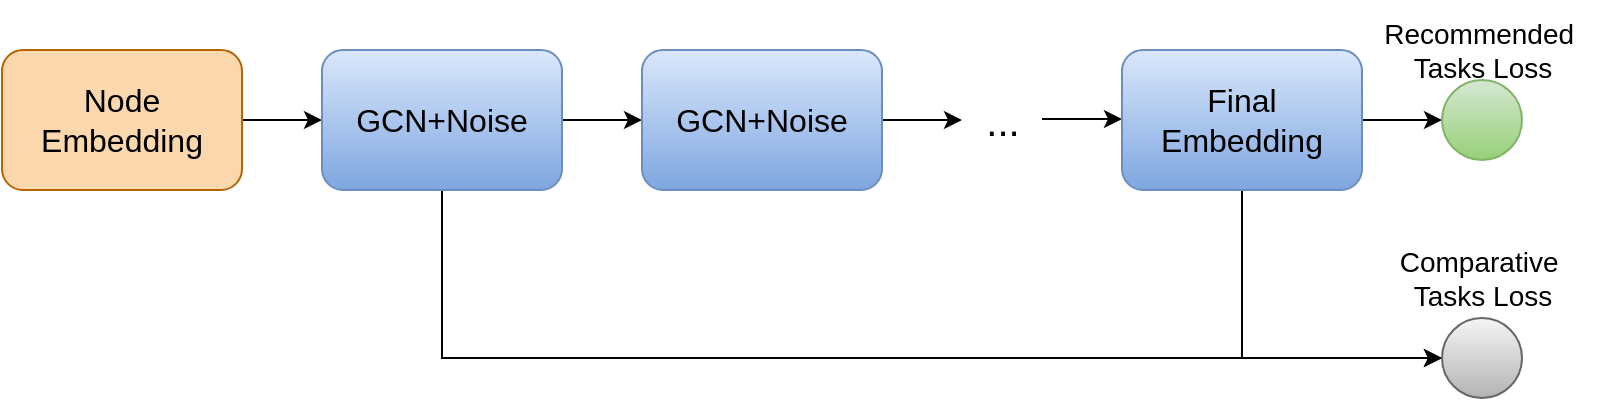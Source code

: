 <mxfile version="24.4.0" type="github">
  <diagram name="第 1 页" id="leCYCpFz-L0AvSXM7aaV">
    <mxGraphModel dx="1173" dy="631" grid="1" gridSize="10" guides="1" tooltips="1" connect="1" arrows="1" fold="1" page="1" pageScale="1" pageWidth="1169" pageHeight="827" math="0" shadow="0">
      <root>
        <mxCell id="0" />
        <mxCell id="1" parent="0" />
        <mxCell id="pFO_m2VJBk1OrtZpRaoa-2" style="edgeStyle=orthogonalEdgeStyle;rounded=0;orthogonalLoop=1;jettySize=auto;html=1;exitX=1;exitY=0.5;exitDx=0;exitDy=0;entryX=0;entryY=0.5;entryDx=0;entryDy=0;" edge="1" parent="1" source="pFO_m2VJBk1OrtZpRaoa-1" target="pFO_m2VJBk1OrtZpRaoa-4">
          <mxGeometry relative="1" as="geometry">
            <mxPoint x="280" y="295" as="targetPoint" />
          </mxGeometry>
        </mxCell>
        <mxCell id="pFO_m2VJBk1OrtZpRaoa-1" value="&lt;font style=&quot;font-size: 16px;&quot;&gt;Node Embedding&lt;/font&gt;" style="rounded=1;whiteSpace=wrap;html=1;fillColor=#fad7ac;strokeColor=#b46504;" vertex="1" parent="1">
          <mxGeometry x="120" y="260" width="120" height="70" as="geometry" />
        </mxCell>
        <mxCell id="pFO_m2VJBk1OrtZpRaoa-6" style="edgeStyle=orthogonalEdgeStyle;rounded=0;orthogonalLoop=1;jettySize=auto;html=1;exitX=1;exitY=0.5;exitDx=0;exitDy=0;" edge="1" parent="1" source="pFO_m2VJBk1OrtZpRaoa-4" target="pFO_m2VJBk1OrtZpRaoa-5">
          <mxGeometry relative="1" as="geometry" />
        </mxCell>
        <mxCell id="pFO_m2VJBk1OrtZpRaoa-25" style="edgeStyle=orthogonalEdgeStyle;rounded=0;orthogonalLoop=1;jettySize=auto;html=1;exitX=0.5;exitY=1;exitDx=0;exitDy=0;entryX=0;entryY=0.5;entryDx=0;entryDy=0;" edge="1" parent="1" source="pFO_m2VJBk1OrtZpRaoa-4" target="pFO_m2VJBk1OrtZpRaoa-22">
          <mxGeometry relative="1" as="geometry" />
        </mxCell>
        <mxCell id="pFO_m2VJBk1OrtZpRaoa-4" value="&lt;font style=&quot;font-size: 16px;&quot;&gt;GCN+Noise&lt;/font&gt;" style="rounded=1;whiteSpace=wrap;html=1;fillColor=#dae8fc;gradientColor=#7ea6e0;strokeColor=#6c8ebf;" vertex="1" parent="1">
          <mxGeometry x="280" y="260" width="120" height="70" as="geometry" />
        </mxCell>
        <mxCell id="pFO_m2VJBk1OrtZpRaoa-12" style="edgeStyle=orthogonalEdgeStyle;rounded=0;orthogonalLoop=1;jettySize=auto;html=1;exitX=1;exitY=0.5;exitDx=0;exitDy=0;" edge="1" parent="1" source="pFO_m2VJBk1OrtZpRaoa-5">
          <mxGeometry relative="1" as="geometry">
            <mxPoint x="600" y="295" as="targetPoint" />
          </mxGeometry>
        </mxCell>
        <mxCell id="pFO_m2VJBk1OrtZpRaoa-5" value="&lt;font style=&quot;font-size: 16px;&quot;&gt;GCN+Noise&lt;/font&gt;" style="rounded=1;whiteSpace=wrap;html=1;fillColor=#dae8fc;gradientColor=#7ea6e0;strokeColor=#6c8ebf;" vertex="1" parent="1">
          <mxGeometry x="440" y="260" width="120" height="70" as="geometry" />
        </mxCell>
        <mxCell id="pFO_m2VJBk1OrtZpRaoa-14" value="..." style="text;html=1;align=center;verticalAlign=middle;resizable=0;points=[];autosize=1;strokeColor=none;fillColor=none;fontSize=20;" vertex="1" parent="1">
          <mxGeometry x="600" y="275" width="40" height="40" as="geometry" />
        </mxCell>
        <mxCell id="pFO_m2VJBk1OrtZpRaoa-16" style="edgeStyle=orthogonalEdgeStyle;rounded=0;orthogonalLoop=1;jettySize=auto;html=1;exitX=1;exitY=0.5;exitDx=0;exitDy=0;" edge="1" parent="1">
          <mxGeometry relative="1" as="geometry">
            <mxPoint x="680" y="294.5" as="targetPoint" />
            <mxPoint x="640" y="294.5" as="sourcePoint" />
            <Array as="points">
              <mxPoint x="660" y="295" />
              <mxPoint x="660" y="295" />
            </Array>
          </mxGeometry>
        </mxCell>
        <mxCell id="pFO_m2VJBk1OrtZpRaoa-18" style="edgeStyle=orthogonalEdgeStyle;rounded=0;orthogonalLoop=1;jettySize=auto;html=1;exitX=1;exitY=0.5;exitDx=0;exitDy=0;" edge="1" parent="1" source="pFO_m2VJBk1OrtZpRaoa-17">
          <mxGeometry relative="1" as="geometry">
            <mxPoint x="840" y="295" as="targetPoint" />
          </mxGeometry>
        </mxCell>
        <mxCell id="pFO_m2VJBk1OrtZpRaoa-24" style="edgeStyle=orthogonalEdgeStyle;rounded=0;orthogonalLoop=1;jettySize=auto;html=1;exitX=0.5;exitY=1;exitDx=0;exitDy=0;entryX=0;entryY=0.5;entryDx=0;entryDy=0;" edge="1" parent="1" source="pFO_m2VJBk1OrtZpRaoa-17" target="pFO_m2VJBk1OrtZpRaoa-22">
          <mxGeometry relative="1" as="geometry" />
        </mxCell>
        <mxCell id="pFO_m2VJBk1OrtZpRaoa-17" value="&lt;font style=&quot;font-size: 16px;&quot;&gt;Final Embedding&lt;/font&gt;" style="rounded=1;whiteSpace=wrap;html=1;fillColor=#dae8fc;gradientColor=#7ea6e0;strokeColor=#6c8ebf;" vertex="1" parent="1">
          <mxGeometry x="680" y="260" width="120" height="70" as="geometry" />
        </mxCell>
        <mxCell id="pFO_m2VJBk1OrtZpRaoa-19" value="" style="ellipse;whiteSpace=wrap;html=1;aspect=fixed;fillColor=#d5e8d4;strokeColor=#82b366;gradientColor=#97d077;" vertex="1" parent="1">
          <mxGeometry x="840" y="275" width="40" height="40" as="geometry" />
        </mxCell>
        <mxCell id="pFO_m2VJBk1OrtZpRaoa-20" value="&lt;font style=&quot;font-size: 14px;&quot;&gt;Recommended&amp;nbsp;&lt;/font&gt;&lt;div style=&quot;font-size: 14px;&quot;&gt;&lt;font style=&quot;font-size: 14px;&quot;&gt;Tasks Loss&lt;/font&gt;&lt;/div&gt;" style="text;html=1;align=center;verticalAlign=middle;resizable=0;points=[];autosize=1;strokeColor=none;fillColor=none;" vertex="1" parent="1">
          <mxGeometry x="800" y="235" width="120" height="50" as="geometry" />
        </mxCell>
        <mxCell id="pFO_m2VJBk1OrtZpRaoa-22" value="" style="ellipse;whiteSpace=wrap;html=1;aspect=fixed;fillColor=#f5f5f5;strokeColor=#666666;gradientColor=#b3b3b3;" vertex="1" parent="1">
          <mxGeometry x="840" y="394" width="40" height="40" as="geometry" />
        </mxCell>
        <mxCell id="pFO_m2VJBk1OrtZpRaoa-23" value="&lt;font style=&quot;font-size: 14px;&quot;&gt;Comparative&amp;nbsp;&lt;/font&gt;&lt;div style=&quot;font-size: 14px;&quot;&gt;&lt;font style=&quot;font-size: 14px;&quot;&gt;Tasks Loss&lt;/font&gt;&lt;/div&gt;" style="text;html=1;align=center;verticalAlign=middle;resizable=0;points=[];autosize=1;strokeColor=none;fillColor=none;" vertex="1" parent="1">
          <mxGeometry x="805" y="349" width="110" height="50" as="geometry" />
        </mxCell>
      </root>
    </mxGraphModel>
  </diagram>
</mxfile>
